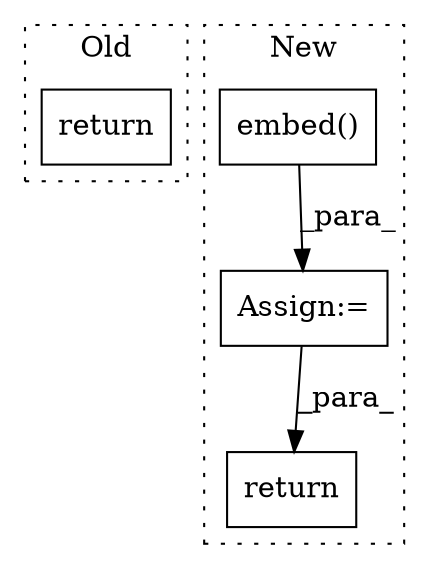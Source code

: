 digraph G {
subgraph cluster0 {
1 [label="return" a="93" s="2785" l="7" shape="box"];
label = "Old";
style="dotted";
}
subgraph cluster1 {
2 [label="embed()" a="75" s="5004,5018" l="11,1" shape="box"];
3 [label="Assign:=" a="68" s="5396" l="3" shape="box"];
4 [label="return" a="93" s="5716" l="7" shape="box"];
label = "New";
style="dotted";
}
2 -> 3 [label="_para_"];
3 -> 4 [label="_para_"];
}